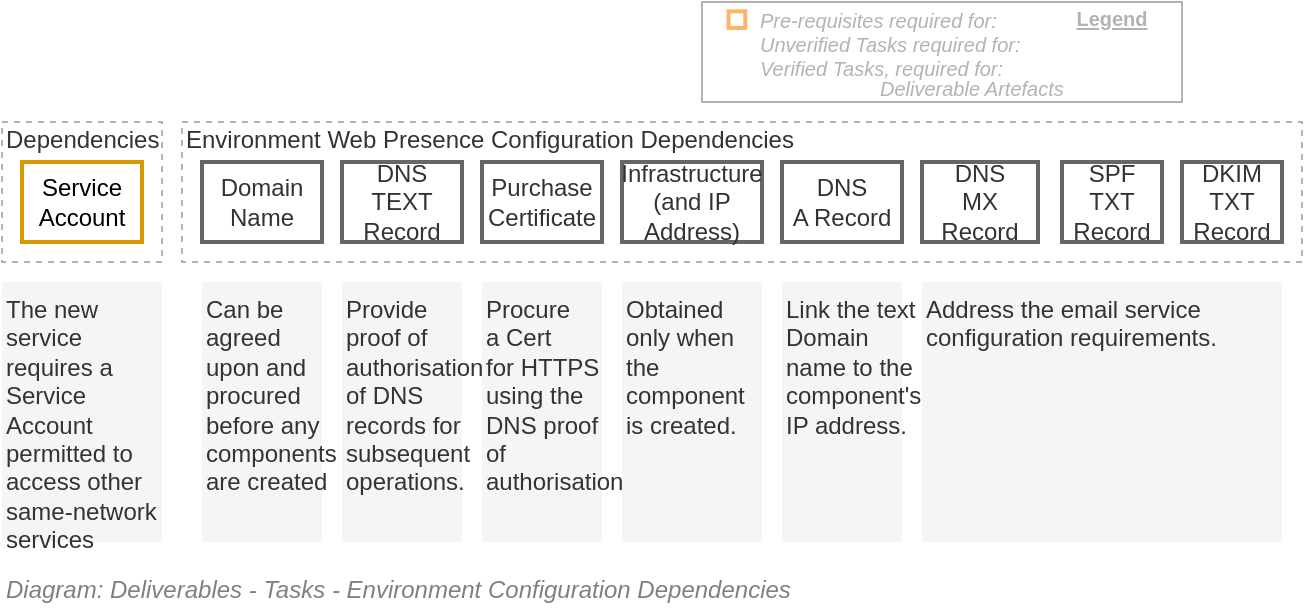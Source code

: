 <mxfile version="17.5.0" type="google"><diagram id="YpQghJL7D-tbjgGai5PH" name="Environment Configuration Dependencies"><mxGraphModel grid="1" page="1" gridSize="10" guides="1" tooltips="1" connect="1" arrows="1" fold="1" pageScale="1" pageWidth="827" pageHeight="1169" math="0" shadow="0"><root><mxCell id="w2iPIdrxi8-KiJOOi2Gi-0"/><mxCell id="w2iPIdrxi8-KiJOOi2Gi-1" value="Diagram" parent="w2iPIdrxi8-KiJOOi2Gi-0"/><mxCell id="w2iPIdrxi8-KiJOOi2Gi-2" value="Environment Web Presence Configuration Dependencies" style="rounded=0;whiteSpace=wrap;html=1;shadow=0;glass=0;comic=0;strokeColor=#B3B3B3;fillColor=none;fontSize=12;align=left;fontColor=#333333;recursiveResize=0;container=1;collapsible=0;verticalAlign=top;spacing=2;spacingTop=-5;dashed=1;" vertex="1" parent="w2iPIdrxi8-KiJOOi2Gi-1"><mxGeometry x="180" y="220" width="560" height="70" as="geometry"/></mxCell><mxCell id="w2iPIdrxi8-KiJOOi2Gi-3" value="Domain Name" style="rounded=0;whiteSpace=wrap;html=1;shadow=0;glass=0;comic=0;strokeColor=#666666;fontSize=12;align=center;fontColor=#333333;recursiveResize=0;container=1;collapsible=0;fillColor=none;strokeWidth=2;" vertex="1" parent="w2iPIdrxi8-KiJOOi2Gi-2"><mxGeometry x="10" y="20" width="60" height="40" as="geometry"/></mxCell><mxCell id="w2iPIdrxi8-KiJOOi2Gi-5" value="Purchase&lt;br style=&quot;font-size: 12px;&quot;&gt;Certificate" style="rounded=0;whiteSpace=wrap;html=1;shadow=0;glass=0;comic=0;strokeColor=#666666;fontSize=12;align=center;fontColor=#333333;recursiveResize=0;container=1;collapsible=0;fillColor=none;strokeWidth=2;" vertex="1" parent="w2iPIdrxi8-KiJOOi2Gi-2"><mxGeometry x="150" y="20" width="60" height="40" as="geometry"/></mxCell><mxCell id="w2iPIdrxi8-KiJOOi2Gi-6" value="Infrastructure (and IP Address)" style="rounded=0;whiteSpace=wrap;html=1;shadow=0;glass=0;comic=0;strokeColor=#666666;fontSize=12;align=center;fontColor=#333333;recursiveResize=0;container=1;collapsible=0;fillColor=none;strokeWidth=2;" vertex="1" parent="w2iPIdrxi8-KiJOOi2Gi-2"><mxGeometry x="220" y="20" width="70" height="40" as="geometry"/></mxCell><mxCell id="w2iPIdrxi8-KiJOOi2Gi-7" value="DNS&lt;br style=&quot;font-size: 12px;&quot;&gt;A Record" style="rounded=0;whiteSpace=wrap;html=1;shadow=0;glass=0;comic=0;strokeColor=#666666;fontSize=12;align=center;fontColor=#333333;recursiveResize=0;container=1;collapsible=0;fillColor=none;strokeWidth=2;" vertex="1" parent="w2iPIdrxi8-KiJOOi2Gi-2"><mxGeometry x="300" y="20" width="60" height="40" as="geometry"/></mxCell><mxCell id="w2iPIdrxi8-KiJOOi2Gi-8" value="DNS&lt;br style=&quot;font-size: 12px;&quot;&gt;MX Record" style="rounded=0;whiteSpace=wrap;html=1;shadow=0;glass=0;comic=0;strokeColor=#666666;fontSize=12;align=center;fontColor=#333333;recursiveResize=0;container=1;collapsible=0;fillColor=none;strokeWidth=2;" vertex="1" parent="w2iPIdrxi8-KiJOOi2Gi-2"><mxGeometry x="370" y="20" width="58" height="40" as="geometry"/></mxCell><mxCell id="w2iPIdrxi8-KiJOOi2Gi-9" value="SPF&lt;br style=&quot;font-size: 12px;&quot;&gt;TXT Record" style="rounded=0;whiteSpace=wrap;html=1;shadow=0;glass=0;comic=0;strokeColor=#666666;fontSize=12;align=center;fontColor=#333333;recursiveResize=0;container=1;collapsible=0;fillColor=none;strokeWidth=2;" vertex="1" parent="w2iPIdrxi8-KiJOOi2Gi-2"><mxGeometry x="440" y="20" width="50" height="40" as="geometry"/></mxCell><mxCell id="w2iPIdrxi8-KiJOOi2Gi-10" value="DKIM&lt;br style=&quot;font-size: 12px;&quot;&gt;TXT Record" style="rounded=0;whiteSpace=wrap;html=1;shadow=0;glass=0;comic=0;strokeColor=#666666;fontSize=12;align=center;fontColor=#333333;recursiveResize=0;container=1;collapsible=0;fillColor=none;strokeWidth=2;" vertex="1" parent="w2iPIdrxi8-KiJOOi2Gi-2"><mxGeometry x="500" y="20" width="50" height="40" as="geometry"/></mxCell><mxCell id="w2iPIdrxi8-KiJOOi2Gi-4" value="DNS&lt;br style=&quot;font-size: 12px;&quot;&gt;TEXT Record" style="rounded=0;whiteSpace=wrap;html=1;shadow=0;glass=0;comic=0;strokeColor=#666666;fontSize=12;align=center;fontColor=#333333;recursiveResize=0;container=1;collapsible=0;fillColor=none;strokeWidth=2;" vertex="1" parent="w2iPIdrxi8-KiJOOi2Gi-2"><mxGeometry x="80" y="20" width="60" height="40" as="geometry"/></mxCell><mxCell id="UzKopRByR5RPFH_K5g2p-1" value="Can be agreed upon and procured before any components are created" style="rounded=0;whiteSpace=wrap;html=1;fontSize=12;align=left;verticalAlign=top;fillColor=#f5f5f5;fontColor=#333333;strokeColor=none;" vertex="1" parent="w2iPIdrxi8-KiJOOi2Gi-1"><mxGeometry x="190" y="300" width="60" height="130" as="geometry"/></mxCell><mxCell id="UzKopRByR5RPFH_K5g2p-2" value="Provide proof of authorisation of DNS records for subsequent operations." style="rounded=0;whiteSpace=wrap;html=1;fontSize=12;align=left;verticalAlign=top;fillColor=#f5f5f5;fontColor=#333333;strokeColor=none;" vertex="1" parent="w2iPIdrxi8-KiJOOi2Gi-1"><mxGeometry x="260" y="300" width="60" height="130" as="geometry"/></mxCell><mxCell id="UzKopRByR5RPFH_K5g2p-3" value="Obtained only when the component is created." style="rounded=0;whiteSpace=wrap;html=1;fontSize=12;align=left;verticalAlign=top;fillColor=#f5f5f5;fontColor=#333333;strokeColor=none;" vertex="1" parent="w2iPIdrxi8-KiJOOi2Gi-1"><mxGeometry x="400" y="300" width="70" height="130" as="geometry"/></mxCell><mxCell id="UzKopRByR5RPFH_K5g2p-4" value="Link the text Domain name to the component's IP address." style="rounded=0;whiteSpace=wrap;html=1;fontSize=12;align=left;verticalAlign=top;fillColor=#f5f5f5;fontColor=#333333;strokeColor=none;" vertex="1" parent="w2iPIdrxi8-KiJOOi2Gi-1"><mxGeometry x="480" y="300" width="60" height="130" as="geometry"/></mxCell><mxCell id="UzKopRByR5RPFH_K5g2p-5" value="Address the email service configuration requirements." style="rounded=0;whiteSpace=wrap;html=1;fontSize=12;align=left;verticalAlign=top;fillColor=#f5f5f5;fontColor=#333333;strokeColor=none;" vertex="1" parent="w2iPIdrxi8-KiJOOi2Gi-1"><mxGeometry x="550" y="300" width="180" height="130" as="geometry"/></mxCell><mxCell id="UzKopRByR5RPFH_K5g2p-6" value="Procure&lt;br&gt;a Cert&amp;nbsp;&lt;br&gt;for HTTPS&lt;br&gt;using the DNS proof of authorisation" style="rounded=0;whiteSpace=wrap;html=1;fontSize=12;align=left;verticalAlign=top;fillColor=#f5f5f5;fontColor=#333333;strokeColor=none;" vertex="1" parent="w2iPIdrxi8-KiJOOi2Gi-1"><mxGeometry x="330" y="300" width="60" height="130" as="geometry"/></mxCell><mxCell id="j6ZWyCt7hjV5moNM6iCj-0" value="Dependencies" style="rounded=0;whiteSpace=wrap;html=1;shadow=0;glass=0;comic=0;strokeColor=#B3B3B3;fillColor=none;fontSize=12;align=left;fontColor=#333333;recursiveResize=0;container=1;collapsible=0;verticalAlign=top;spacing=2;spacingTop=-5;dashed=1;" vertex="1" parent="w2iPIdrxi8-KiJOOi2Gi-1"><mxGeometry x="90" y="220" width="80" height="70" as="geometry"/></mxCell><mxCell id="j6ZWyCt7hjV5moNM6iCj-1" value="Service Account" style="rounded=0;whiteSpace=wrap;html=1;shadow=0;glass=0;comic=0;strokeColor=#d79b00;fontSize=12;align=center;recursiveResize=0;container=1;collapsible=0;strokeWidth=2;fillColor=none;" vertex="1" parent="j6ZWyCt7hjV5moNM6iCj-0"><mxGeometry x="10" y="20" width="60" height="40" as="geometry"/></mxCell><mxCell id="j6ZWyCt7hjV5moNM6iCj-9" value="The new service requires a Service Account permitted to access other same-network services" style="rounded=0;whiteSpace=wrap;html=1;fontSize=12;align=left;verticalAlign=top;fillColor=#f5f5f5;fontColor=#333333;strokeColor=none;" vertex="1" parent="w2iPIdrxi8-KiJOOi2Gi-1"><mxGeometry x="90" y="300" width="80" height="130" as="geometry"/></mxCell><mxCell id="dcU_-KUAki8n4BKYDhSB-0" value="Legend" parent="w2iPIdrxi8-KiJOOi2Gi-0"/><mxCell id="dcU_-KUAki8n4BKYDhSB-1" value="" style="rounded=0;whiteSpace=wrap;html=1;fontSize=10;align=left;container=1;collapsible=0;fontColor=#B3B3B3;strokeColor=#B3B3B3;" vertex="1" parent="dcU_-KUAki8n4BKYDhSB-0"><mxGeometry x="440" y="160" width="240" height="50" as="geometry"/></mxCell><mxCell id="dcU_-KUAki8n4BKYDhSB-2" value="" style="whiteSpace=wrap;html=1;aspect=fixed;fillColor=none;fontSize=10;align=left;fontStyle=2;strokeWidth=2;strokeColor=#FFB366;" vertex="1" parent="dcU_-KUAki8n4BKYDhSB-1"><mxGeometry x="13.294" y="4.667" width="8.333" height="8.333" as="geometry"/></mxCell><mxCell id="dcU_-KUAki8n4BKYDhSB-5" value="Pre-requisites required for:" style="text;html=1;strokeColor=none;fillColor=none;align=left;verticalAlign=middle;whiteSpace=wrap;rounded=0;fontSize=10;fontStyle=2;fontColor=#B3B3B3;" vertex="1" parent="dcU_-KUAki8n4BKYDhSB-1"><mxGeometry x="26.595" y="4.667" width="213.405" height="8.333" as="geometry"/></mxCell><mxCell id="dcU_-KUAki8n4BKYDhSB-6" value="Verified Tasks, required for:" style="text;html=1;strokeColor=none;fillColor=none;align=left;verticalAlign=middle;whiteSpace=wrap;rounded=0;fontSize=10;fontStyle=2;fontColor=#B3B3B3;" vertex="1" parent="dcU_-KUAki8n4BKYDhSB-1"><mxGeometry x="26.59" y="30" width="213.41" height="6.33" as="geometry"/></mxCell><mxCell id="dcU_-KUAki8n4BKYDhSB-7" value="Deliverable Artefacts" style="text;html=1;strokeColor=none;fillColor=none;align=left;verticalAlign=middle;whiteSpace=wrap;rounded=0;fontSize=10;fontStyle=2;fontColor=#B3B3B3;" vertex="1" parent="dcU_-KUAki8n4BKYDhSB-1"><mxGeometry x="86.595" y="39.333" width="213.405" height="8.333" as="geometry"/></mxCell><mxCell id="dcU_-KUAki8n4BKYDhSB-8" value="Legend" style="text;html=1;strokeColor=none;fillColor=none;align=center;verticalAlign=middle;whiteSpace=wrap;rounded=0;fontSize=10;fontStyle=5;fontColor=#B3B3B3;" vertex="1" parent="dcU_-KUAki8n4BKYDhSB-1"><mxGeometry x="180" width="50" height="16.67" as="geometry"/></mxCell><mxCell id="dcU_-KUAki8n4BKYDhSB-10" value="Unverified Tasks required for:" style="text;html=1;strokeColor=none;fillColor=none;align=left;verticalAlign=middle;whiteSpace=wrap;rounded=0;fontSize=10;fontStyle=2;fontColor=#B3B3B3;" vertex="1" parent="dcU_-KUAki8n4BKYDhSB-1"><mxGeometry x="26.595" y="16.667" width="213.405" height="8.333" as="geometry"/></mxCell><mxCell id="CZjXN7quZ9oQ9lYFosxq-0" value="Title/Diagram" parent="w2iPIdrxi8-KiJOOi2Gi-0"/><mxCell id="GR_Y3doveO4-i8jjs9or-0" value="&lt;font style=&quot;font-size: 12px&quot;&gt;Diagram: Deliverables - Tasks - Environment Configuration Dependencies&lt;br&gt;&lt;/font&gt;" style="text;strokeColor=none;fillColor=none;html=1;fontSize=24;fontStyle=2;verticalAlign=middle;align=left;shadow=0;glass=0;comic=0;opacity=30;fontColor=#808080;rounded=0;" vertex="1" parent="CZjXN7quZ9oQ9lYFosxq-0"><mxGeometry x="90" y="440" width="520" height="20" as="geometry"/></mxCell></root></mxGraphModel></diagram></mxfile>